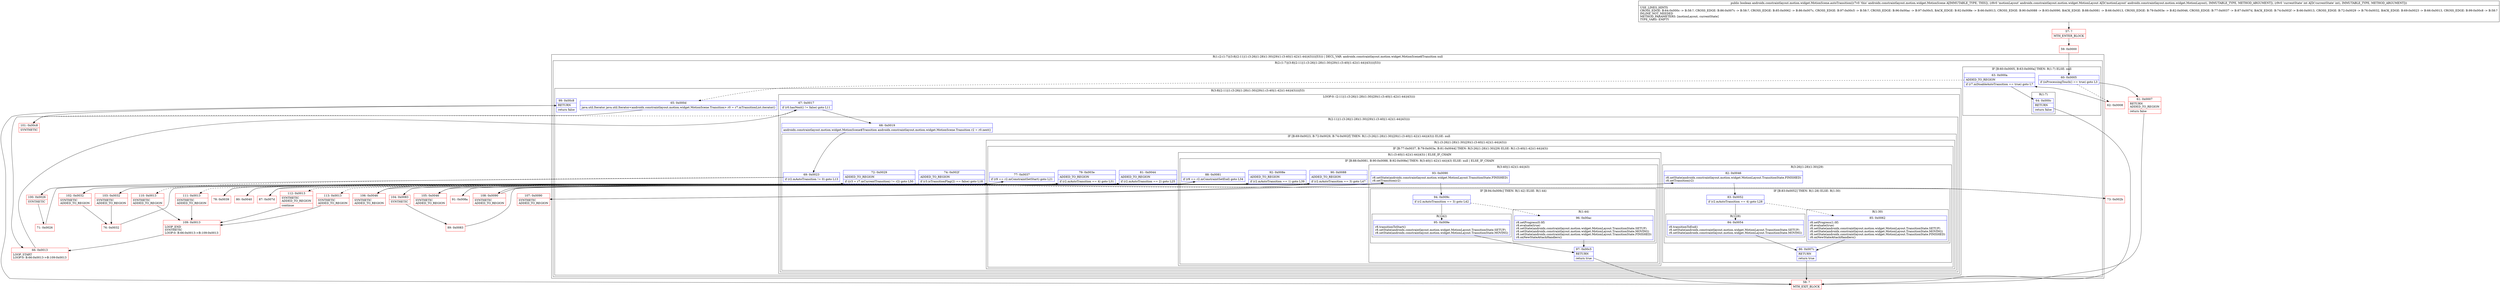digraph "CFG forandroidx.constraintlayout.motion.widget.MotionScene.autoTransition(Landroidx\/constraintlayout\/motion\/widget\/MotionLayout;I)Z" {
subgraph cluster_Region_1335509160 {
label = "R(1:(2:(1:7)|(3:8|(2:11|(1:(3:26|(1:28)(1:30)|29)(1:(3:40|(1:42)(1:44)|43))))|53))) | DECL_VAR: androidx.constraintlayout.motion.widget.MotionScene$Transition null\l";
node [shape=record,color=blue];
subgraph cluster_Region_1393611048 {
label = "R(2:(1:7)|(3:8|(2:11|(1:(3:26|(1:28)(1:30)|29)(1:(3:40|(1:42)(1:44)|43))))|53))";
node [shape=record,color=blue];
subgraph cluster_IfRegion_1919059380 {
label = "IF [B:60:0x0005, B:63:0x000a] THEN: R(1:7) ELSE: null";
node [shape=record,color=blue];
Node_60 [shape=record,label="{60\:\ 0x0005|if (isProcessingTouch() == true) goto L3\l}"];
Node_63 [shape=record,label="{63\:\ 0x000a|ADDED_TO_REGION\l|if (r7.mDisableAutoTransition == true) goto L7\l}"];
subgraph cluster_Region_705754526 {
label = "R(1:7)";
node [shape=record,color=blue];
Node_64 [shape=record,label="{64\:\ 0x000c|RETURN\l|return false\l}"];
}
}
subgraph cluster_Region_1434074184 {
label = "R(3:8|(2:11|(1:(3:26|(1:28)(1:30)|29)(1:(3:40|(1:42)(1:44)|43))))|53)";
node [shape=record,color=blue];
Node_65 [shape=record,label="{65\:\ 0x000d|java.util.Iterator java.util.Iterator\<androidx.constraintlayout.motion.widget.MotionScene.Transition\> r0 = r7.mTransitionList.iterator()\l}"];
subgraph cluster_LoopRegion_1096361755 {
label = "LOOP:0: (2:11|(1:(3:26|(1:28)(1:30)|29)(1:(3:40|(1:42)(1:44)|43))))";
node [shape=record,color=blue];
Node_67 [shape=record,label="{67\:\ 0x0017|if (r0.hasNext() != false) goto L11\l}"];
subgraph cluster_Region_1927184647 {
label = "R(2:11|(1:(3:26|(1:28)(1:30)|29)(1:(3:40|(1:42)(1:44)|43))))";
node [shape=record,color=blue];
Node_68 [shape=record,label="{68\:\ 0x0019|androidx.constraintlayout.motion.widget.MotionScene$Transition androidx.constraintlayout.motion.widget.MotionScene.Transition r2 = r0.next()\l}"];
subgraph cluster_IfRegion_1167528552 {
label = "IF [B:69:0x0023, B:72:0x0029, B:74:0x002f] THEN: R(1:(3:26|(1:28)(1:30)|29)(1:(3:40|(1:42)(1:44)|43))) ELSE: null";
node [shape=record,color=blue];
Node_69 [shape=record,label="{69\:\ 0x0023|if (r2.mAutoTransition != 0) goto L13\l}"];
Node_72 [shape=record,label="{72\:\ 0x0029|ADDED_TO_REGION\l|if ((r3 = r7.mCurrentTransition) != r2) goto L50\l}"];
Node_74 [shape=record,label="{74\:\ 0x002f|ADDED_TO_REGION\l|if (r3.isTransitionFlag(2) == false) goto L18\l}"];
subgraph cluster_Region_932343668 {
label = "R(1:(3:26|(1:28)(1:30)|29)(1:(3:40|(1:42)(1:44)|43)))";
node [shape=record,color=blue];
subgraph cluster_IfRegion_1091301102 {
label = "IF [B:77:0x0037, B:79:0x003e, B:81:0x0044] THEN: R(3:26|(1:28)(1:30)|29) ELSE: R(1:(3:40|(1:42)(1:44)|43))";
node [shape=record,color=blue];
Node_77 [shape=record,label="{77\:\ 0x0037|if (r9 == r2.mConstraintSetStart) goto L21\l}"];
Node_79 [shape=record,label="{79\:\ 0x003e|ADDED_TO_REGION\l|if (r2.mAutoTransition == 4) goto L31\l}"];
Node_81 [shape=record,label="{81\:\ 0x0044|ADDED_TO_REGION\l|if (r2.mAutoTransition == 2) goto L25\l}"];
subgraph cluster_Region_1231185963 {
label = "R(3:26|(1:28)(1:30)|29)";
node [shape=record,color=blue];
Node_82 [shape=record,label="{82\:\ 0x0046|r8.setState(androidx.constraintlayout.motion.widget.MotionLayout.TransitionState.FINISHED)\lr8.setTransition(r2)\l}"];
subgraph cluster_IfRegion_1337073337 {
label = "IF [B:83:0x0052] THEN: R(1:28) ELSE: R(1:30)";
node [shape=record,color=blue];
Node_83 [shape=record,label="{83\:\ 0x0052|if (r2.mAutoTransition == 4) goto L28\l}"];
subgraph cluster_Region_1650352447 {
label = "R(1:28)";
node [shape=record,color=blue];
Node_84 [shape=record,label="{84\:\ 0x0054|r8.transitionToEnd()\lr8.setState(androidx.constraintlayout.motion.widget.MotionLayout.TransitionState.SETUP)\lr8.setState(androidx.constraintlayout.motion.widget.MotionLayout.TransitionState.MOVING)\l}"];
}
subgraph cluster_Region_83298277 {
label = "R(1:30)";
node [shape=record,color=blue];
Node_85 [shape=record,label="{85\:\ 0x0062|r8.setProgress(1.0f)\lr8.evaluate(true)\lr8.setState(androidx.constraintlayout.motion.widget.MotionLayout.TransitionState.SETUP)\lr8.setState(androidx.constraintlayout.motion.widget.MotionLayout.TransitionState.MOVING)\lr8.setState(androidx.constraintlayout.motion.widget.MotionLayout.TransitionState.FINISHED)\lr8.onNewStateAttachHandlers()\l}"];
}
}
Node_86 [shape=record,label="{86\:\ 0x007c|RETURN\l|return true\l}"];
}
subgraph cluster_Region_702983904 {
label = "R(1:(3:40|(1:42)(1:44)|43)) | ELSE_IF_CHAIN\l";
node [shape=record,color=blue];
subgraph cluster_IfRegion_852185461 {
label = "IF [B:88:0x0081, B:90:0x0088, B:92:0x008e] THEN: R(3:40|(1:42)(1:44)|43) ELSE: null | ELSE_IF_CHAIN\l";
node [shape=record,color=blue];
Node_88 [shape=record,label="{88\:\ 0x0081|if (r9 == r2.mConstraintSetEnd) goto L34\l}"];
Node_90 [shape=record,label="{90\:\ 0x0088|ADDED_TO_REGION\l|if (r2.mAutoTransition == 3) goto L47\l}"];
Node_92 [shape=record,label="{92\:\ 0x008e|ADDED_TO_REGION\l|if (r2.mAutoTransition == 1) goto L39\l}"];
subgraph cluster_Region_740926812 {
label = "R(3:40|(1:42)(1:44)|43)";
node [shape=record,color=blue];
Node_93 [shape=record,label="{93\:\ 0x0090|r8.setState(androidx.constraintlayout.motion.widget.MotionLayout.TransitionState.FINISHED)\lr8.setTransition(r2)\l}"];
subgraph cluster_IfRegion_1993388994 {
label = "IF [B:94:0x009c] THEN: R(1:42) ELSE: R(1:44)";
node [shape=record,color=blue];
Node_94 [shape=record,label="{94\:\ 0x009c|if (r2.mAutoTransition == 3) goto L42\l}"];
subgraph cluster_Region_229346663 {
label = "R(1:42)";
node [shape=record,color=blue];
Node_95 [shape=record,label="{95\:\ 0x009e|r8.transitionToStart()\lr8.setState(androidx.constraintlayout.motion.widget.MotionLayout.TransitionState.SETUP)\lr8.setState(androidx.constraintlayout.motion.widget.MotionLayout.TransitionState.MOVING)\l}"];
}
subgraph cluster_Region_476926580 {
label = "R(1:44)";
node [shape=record,color=blue];
Node_96 [shape=record,label="{96\:\ 0x00ac|r8.setProgress(0.0f)\lr8.evaluate(true)\lr8.setState(androidx.constraintlayout.motion.widget.MotionLayout.TransitionState.SETUP)\lr8.setState(androidx.constraintlayout.motion.widget.MotionLayout.TransitionState.MOVING)\lr8.setState(androidx.constraintlayout.motion.widget.MotionLayout.TransitionState.FINISHED)\lr8.onNewStateAttachHandlers()\l}"];
}
}
Node_97 [shape=record,label="{97\:\ 0x00c5|RETURN\l|return true\l}"];
}
}
}
}
}
}
}
}
Node_99 [shape=record,label="{99\:\ 0x00c8|RETURN\l|return false\l}"];
}
}
}
Node_57 [shape=record,color=red,label="{57\:\ ?|MTH_ENTER_BLOCK\l}"];
Node_59 [shape=record,color=red,label="{59\:\ 0x0000}"];
Node_61 [shape=record,color=red,label="{61\:\ 0x0007|RETURN\lADDED_TO_REGION\l|return false\l}"];
Node_58 [shape=record,color=red,label="{58\:\ ?|MTH_EXIT_BLOCK\l}"];
Node_62 [shape=record,color=red,label="{62\:\ 0x0008}"];
Node_66 [shape=record,color=red,label="{66\:\ 0x0013|LOOP_START\lLOOP:0: B:66:0x0013\-\>B:109:0x0013\l}"];
Node_100 [shape=record,color=red,label="{100\:\ 0x0026|SYNTHETIC\l}"];
Node_71 [shape=record,color=red,label="{71\:\ 0x0026}"];
Node_73 [shape=record,color=red,label="{73\:\ 0x002b}"];
Node_103 [shape=record,color=red,label="{103\:\ 0x0032|SYNTHETIC\lADDED_TO_REGION\l}"];
Node_76 [shape=record,color=red,label="{76\:\ 0x0032}"];
Node_78 [shape=record,color=red,label="{78\:\ 0x0039}"];
Node_80 [shape=record,color=red,label="{80\:\ 0x0040}"];
Node_105 [shape=record,color=red,label="{105\:\ 0x0046|SYNTHETIC\lADDED_TO_REGION\l}"];
Node_106 [shape=record,color=red,label="{106\:\ 0x0046|SYNTHETIC\lADDED_TO_REGION\l}"];
Node_87 [shape=record,color=red,label="{87\:\ 0x007d}"];
Node_104 [shape=record,color=red,label="{104\:\ 0x0083|SYNTHETIC\l}"];
Node_89 [shape=record,color=red,label="{89\:\ 0x0083}"];
Node_91 [shape=record,color=red,label="{91\:\ 0x008a}"];
Node_108 [shape=record,color=red,label="{108\:\ 0x0090|SYNTHETIC\lADDED_TO_REGION\l}"];
Node_113 [shape=record,color=red,label="{113\:\ 0x0013|SYNTHETIC\lADDED_TO_REGION\l}"];
Node_109 [shape=record,color=red,label="{109\:\ 0x0013|LOOP_END\lSYNTHETIC\lLOOP:0: B:66:0x0013\-\>B:109:0x0013\l}"];
Node_107 [shape=record,color=red,label="{107\:\ 0x0090|SYNTHETIC\lADDED_TO_REGION\l}"];
Node_112 [shape=record,color=red,label="{112\:\ 0x0013|SYNTHETIC\lADDED_TO_REGION\l|continue\l}"];
Node_111 [shape=record,color=red,label="{111\:\ 0x0013|SYNTHETIC\lADDED_TO_REGION\l}"];
Node_102 [shape=record,color=red,label="{102\:\ 0x0032|SYNTHETIC\lADDED_TO_REGION\l}"];
Node_110 [shape=record,color=red,label="{110\:\ 0x0013|SYNTHETIC\lADDED_TO_REGION\l}"];
Node_101 [shape=record,color=red,label="{101\:\ 0x00c8|SYNTHETIC\l}"];
MethodNode[shape=record,label="{public boolean androidx.constraintlayout.motion.widget.MotionScene.autoTransition((r7v0 'this' androidx.constraintlayout.motion.widget.MotionScene A[IMMUTABLE_TYPE, THIS]), (r8v0 'motionLayout' androidx.constraintlayout.motion.widget.MotionLayout A[D('motionLayout' androidx.constraintlayout.motion.widget.MotionLayout), IMMUTABLE_TYPE, METHOD_ARGUMENT]), (r9v0 'currentState' int A[D('currentState' int), IMMUTABLE_TYPE, METHOD_ARGUMENT]))  | USE_LINES_HINTS\lCROSS_EDGE: B:64:0x000c \-\> B:58:?, CROSS_EDGE: B:86:0x007c \-\> B:58:?, CROSS_EDGE: B:85:0x0062 \-\> B:86:0x007c, CROSS_EDGE: B:97:0x00c5 \-\> B:58:?, CROSS_EDGE: B:96:0x00ac \-\> B:97:0x00c5, BACK_EDGE: B:92:0x008e \-\> B:66:0x0013, CROSS_EDGE: B:90:0x0088 \-\> B:93:0x0090, BACK_EDGE: B:88:0x0081 \-\> B:66:0x0013, CROSS_EDGE: B:79:0x003e \-\> B:82:0x0046, CROSS_EDGE: B:77:0x0037 \-\> B:87:0x007d, BACK_EDGE: B:74:0x002f \-\> B:66:0x0013, CROSS_EDGE: B:72:0x0029 \-\> B:76:0x0032, BACK_EDGE: B:69:0x0023 \-\> B:66:0x0013, CROSS_EDGE: B:99:0x00c8 \-\> B:58:?\lINLINE_NOT_NEEDED\lMETHOD_PARAMETERS: [motionLayout, currentState]\lTYPE_VARS: EMPTY\l}"];
MethodNode -> Node_57;Node_60 -> Node_61;
Node_60 -> Node_62[style=dashed];
Node_63 -> Node_64;
Node_63 -> Node_65[style=dashed];
Node_64 -> Node_58;
Node_65 -> Node_66;
Node_67 -> Node_68;
Node_67 -> Node_101[style=dashed];
Node_68 -> Node_69;
Node_69 -> Node_100;
Node_69 -> Node_110[style=dashed];
Node_72 -> Node_73[style=dashed];
Node_72 -> Node_102;
Node_74 -> Node_103;
Node_74 -> Node_111[style=dashed];
Node_77 -> Node_78;
Node_77 -> Node_87[style=dashed];
Node_79 -> Node_80[style=dashed];
Node_79 -> Node_106;
Node_81 -> Node_87[style=dashed];
Node_81 -> Node_105;
Node_82 -> Node_83;
Node_83 -> Node_84;
Node_83 -> Node_85[style=dashed];
Node_84 -> Node_86;
Node_85 -> Node_86;
Node_86 -> Node_58;
Node_88 -> Node_104;
Node_88 -> Node_112[style=dashed];
Node_90 -> Node_91[style=dashed];
Node_90 -> Node_107;
Node_92 -> Node_108;
Node_92 -> Node_113[style=dashed];
Node_93 -> Node_94;
Node_94 -> Node_95;
Node_94 -> Node_96[style=dashed];
Node_95 -> Node_97;
Node_96 -> Node_97;
Node_97 -> Node_58;
Node_99 -> Node_58;
Node_57 -> Node_59;
Node_59 -> Node_60;
Node_61 -> Node_58;
Node_62 -> Node_63;
Node_66 -> Node_67;
Node_100 -> Node_71;
Node_71 -> Node_72;
Node_73 -> Node_74;
Node_103 -> Node_76;
Node_76 -> Node_77;
Node_78 -> Node_79;
Node_80 -> Node_81;
Node_105 -> Node_82;
Node_106 -> Node_82;
Node_87 -> Node_88;
Node_104 -> Node_89;
Node_89 -> Node_90;
Node_91 -> Node_92;
Node_108 -> Node_93;
Node_113 -> Node_109;
Node_109 -> Node_66;
Node_107 -> Node_93;
Node_112 -> Node_109;
Node_111 -> Node_109;
Node_102 -> Node_76;
Node_110 -> Node_109;
Node_101 -> Node_99;
}

